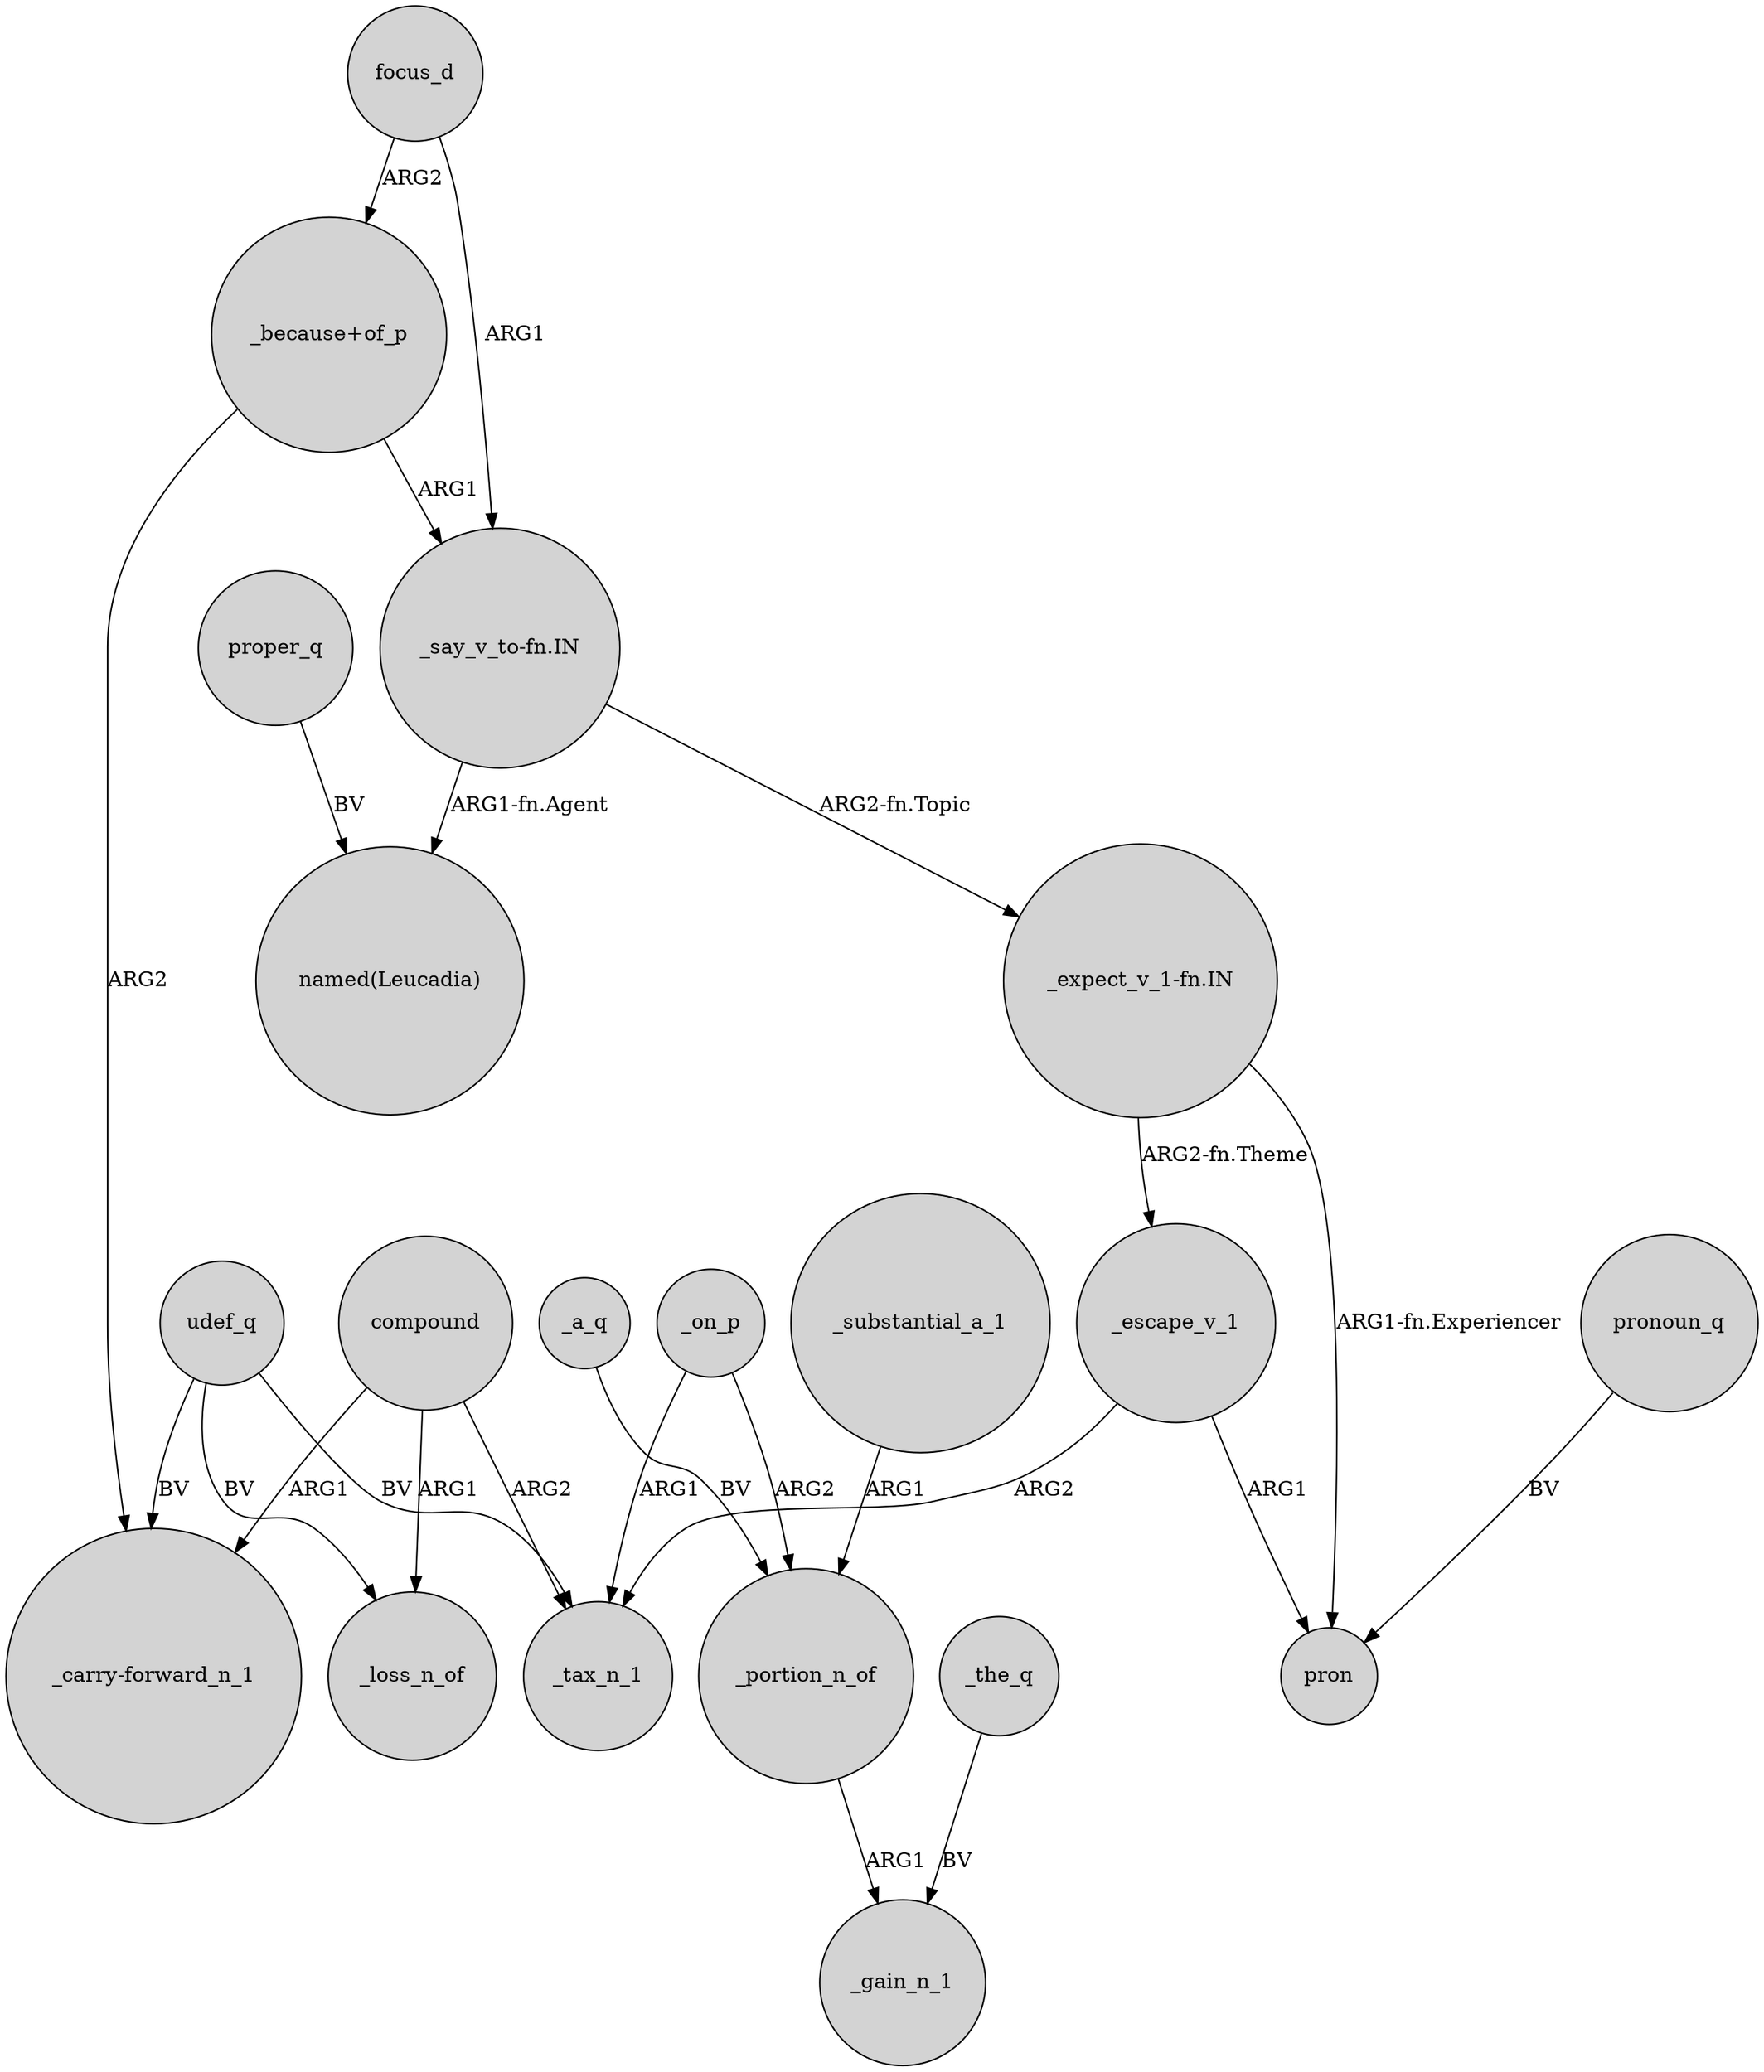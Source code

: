 digraph {
	node [shape=circle style=filled]
	"_because+of_p" -> "_say_v_to-fn.IN" [label=ARG1]
	compound -> "_carry-forward_n_1" [label=ARG1]
	proper_q -> "named(Leucadia)" [label=BV]
	"_because+of_p" -> "_carry-forward_n_1" [label=ARG2]
	_escape_v_1 -> _tax_n_1 [label=ARG2]
	_on_p -> _portion_n_of [label=ARG2]
	_the_q -> _gain_n_1 [label=BV]
	pronoun_q -> pron [label=BV]
	udef_q -> _tax_n_1 [label=BV]
	_portion_n_of -> _gain_n_1 [label=ARG1]
	_substantial_a_1 -> _portion_n_of [label=ARG1]
	"_expect_v_1-fn.IN" -> _escape_v_1 [label="ARG2-fn.Theme"]
	focus_d -> "_because+of_p" [label=ARG2]
	"_say_v_to-fn.IN" -> "named(Leucadia)" [label="ARG1-fn.Agent"]
	"_expect_v_1-fn.IN" -> pron [label="ARG1-fn.Experiencer"]
	udef_q -> "_carry-forward_n_1" [label=BV]
	compound -> _loss_n_of [label=ARG1]
	"_say_v_to-fn.IN" -> "_expect_v_1-fn.IN" [label="ARG2-fn.Topic"]
	_escape_v_1 -> pron [label=ARG1]
	compound -> _tax_n_1 [label=ARG2]
	_a_q -> _portion_n_of [label=BV]
	_on_p -> _tax_n_1 [label=ARG1]
	udef_q -> _loss_n_of [label=BV]
	focus_d -> "_say_v_to-fn.IN" [label=ARG1]
}
